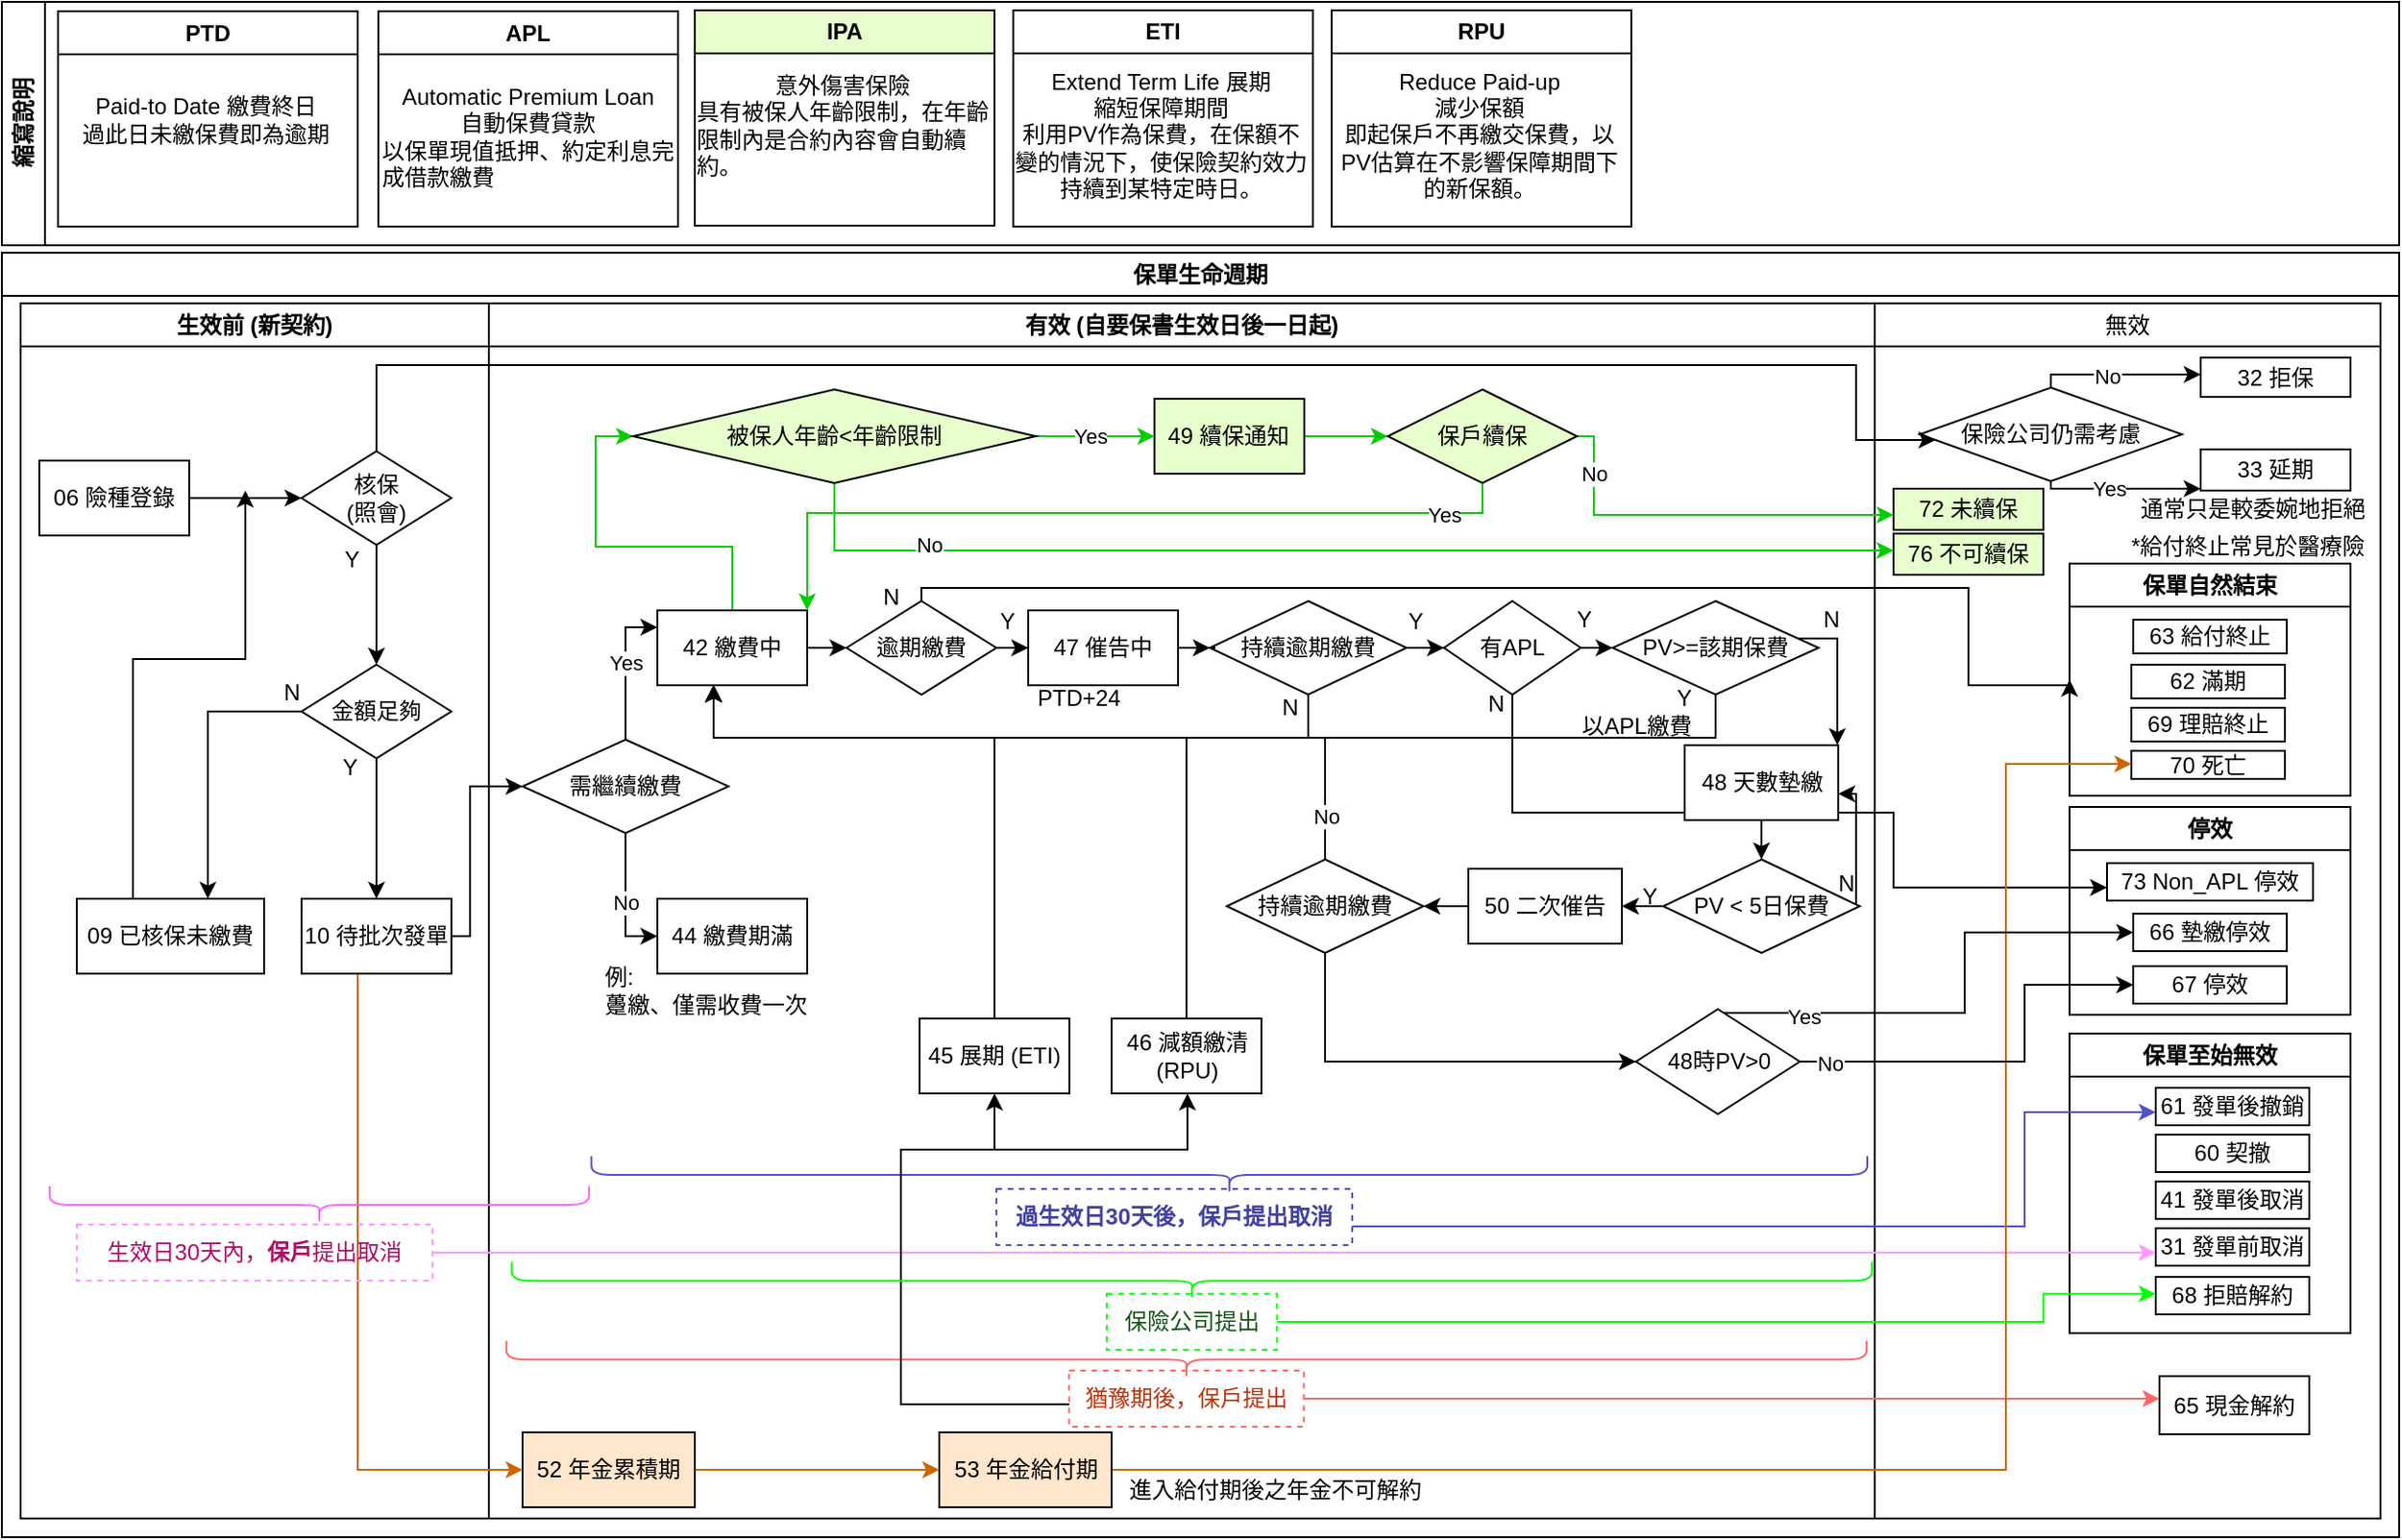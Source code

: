 <mxfile version="20.8.5" type="github">
  <diagram name="Page-1" id="74e2e168-ea6b-b213-b513-2b3c1d86103e">
    <mxGraphModel dx="1434" dy="764" grid="1" gridSize="10" guides="1" tooltips="1" connect="1" arrows="1" fold="1" page="1" pageScale="1" pageWidth="1100" pageHeight="850" background="none" math="0" shadow="0">
      <root>
        <mxCell id="0" />
        <mxCell id="1" parent="0" />
        <mxCell id="DVyqi5FKeD5EoQhoKruz-1" value="生效前 (新契約)" style="swimlane;whiteSpace=wrap;html=1;" parent="1" vertex="1">
          <mxGeometry x="40" y="181" width="250" height="649" as="geometry" />
        </mxCell>
        <mxCell id="DVyqi5FKeD5EoQhoKruz-2" value="有效 (自要保書生效日後一日起)" style="swimlane;whiteSpace=wrap;html=1;" parent="1" vertex="1">
          <mxGeometry x="290" y="181" width="740" height="649" as="geometry" />
        </mxCell>
        <mxCell id="DVyqi5FKeD5EoQhoKruz-3" value="保單生命週期" style="swimlane;whiteSpace=wrap;html=1;" parent="1" vertex="1">
          <mxGeometry x="30" y="154" width="1280" height="686" as="geometry">
            <mxRectangle x="30" y="154" width="110" height="30" as="alternateBounds" />
          </mxGeometry>
        </mxCell>
        <mxCell id="DVyqi5FKeD5EoQhoKruz-4" value="無效" style="swimlane;whiteSpace=wrap;html=1;fontStyle=0" parent="DVyqi5FKeD5EoQhoKruz-3" vertex="1">
          <mxGeometry x="1000" y="27" width="270" height="649" as="geometry" />
        </mxCell>
        <mxCell id="YKBG0jgpZs3wiLhJpTWU-11" value="32 拒保" style="rounded=0;whiteSpace=wrap;html=1;" parent="DVyqi5FKeD5EoQhoKruz-4" vertex="1">
          <mxGeometry x="174" y="29" width="80" height="21" as="geometry" />
        </mxCell>
        <mxCell id="YKBG0jgpZs3wiLhJpTWU-12" value="33 延期" style="rounded=0;whiteSpace=wrap;html=1;" parent="DVyqi5FKeD5EoQhoKruz-4" vertex="1">
          <mxGeometry x="174" y="78" width="80" height="22" as="geometry" />
        </mxCell>
        <mxCell id="YKBG0jgpZs3wiLhJpTWU-16" style="edgeStyle=orthogonalEdgeStyle;rounded=0;orthogonalLoop=1;jettySize=auto;html=1;" parent="DVyqi5FKeD5EoQhoKruz-4" source="YKBG0jgpZs3wiLhJpTWU-14" target="YKBG0jgpZs3wiLhJpTWU-11" edge="1">
          <mxGeometry relative="1" as="geometry">
            <Array as="points">
              <mxPoint x="94" y="38" />
            </Array>
          </mxGeometry>
        </mxCell>
        <mxCell id="YKBG0jgpZs3wiLhJpTWU-117" value="No" style="edgeLabel;html=1;align=center;verticalAlign=middle;resizable=0;points=[];" parent="YKBG0jgpZs3wiLhJpTWU-16" vertex="1" connectable="0">
          <mxGeometry x="-0.146" y="-1" relative="1" as="geometry">
            <mxPoint as="offset" />
          </mxGeometry>
        </mxCell>
        <mxCell id="YKBG0jgpZs3wiLhJpTWU-17" style="edgeStyle=orthogonalEdgeStyle;rounded=0;orthogonalLoop=1;jettySize=auto;html=1;" parent="DVyqi5FKeD5EoQhoKruz-4" source="YKBG0jgpZs3wiLhJpTWU-14" target="YKBG0jgpZs3wiLhJpTWU-12" edge="1">
          <mxGeometry relative="1" as="geometry">
            <Array as="points">
              <mxPoint x="94" y="99" />
            </Array>
          </mxGeometry>
        </mxCell>
        <mxCell id="YKBG0jgpZs3wiLhJpTWU-116" value="Yes" style="edgeLabel;html=1;align=center;verticalAlign=middle;resizable=0;points=[];" parent="YKBG0jgpZs3wiLhJpTWU-17" vertex="1" connectable="0">
          <mxGeometry x="-0.167" relative="1" as="geometry">
            <mxPoint as="offset" />
          </mxGeometry>
        </mxCell>
        <mxCell id="YKBG0jgpZs3wiLhJpTWU-14" value="保險公司仍需考慮" style="rhombus;whiteSpace=wrap;html=1;" parent="DVyqi5FKeD5EoQhoKruz-4" vertex="1">
          <mxGeometry x="24" y="45" width="140" height="50" as="geometry" />
        </mxCell>
        <mxCell id="YKBG0jgpZs3wiLhJpTWU-21" value="通常只是較委婉地拒絕" style="text;html=1;strokeColor=none;fillColor=none;align=left;verticalAlign=middle;whiteSpace=wrap;rounded=0;" parent="DVyqi5FKeD5EoQhoKruz-4" vertex="1">
          <mxGeometry x="140" y="95" width="130" height="30" as="geometry" />
        </mxCell>
        <mxCell id="YKBG0jgpZs3wiLhJpTWU-92" value="保單自然結束" style="swimlane;whiteSpace=wrap;html=1;" parent="DVyqi5FKeD5EoQhoKruz-4" vertex="1">
          <mxGeometry x="104" y="139" width="150" height="124" as="geometry">
            <mxRectangle x="104" y="139" width="110" height="30" as="alternateBounds" />
          </mxGeometry>
        </mxCell>
        <mxCell id="YKBG0jgpZs3wiLhJpTWU-93" value="62 滿期" style="rounded=0;whiteSpace=wrap;html=1;" parent="YKBG0jgpZs3wiLhJpTWU-92" vertex="1">
          <mxGeometry x="33" y="54" width="82" height="18" as="geometry" />
        </mxCell>
        <mxCell id="YKBG0jgpZs3wiLhJpTWU-94" value="69 理賠終止" style="rounded=0;whiteSpace=wrap;html=1;" parent="YKBG0jgpZs3wiLhJpTWU-92" vertex="1">
          <mxGeometry x="33" y="77" width="82" height="18" as="geometry" />
        </mxCell>
        <mxCell id="YKBG0jgpZs3wiLhJpTWU-95" value="70 死亡" style="rounded=0;whiteSpace=wrap;html=1;" parent="YKBG0jgpZs3wiLhJpTWU-92" vertex="1">
          <mxGeometry x="33" y="100" width="82" height="15" as="geometry" />
        </mxCell>
        <mxCell id="YKBG0jgpZs3wiLhJpTWU-201" value="63 給付終止" style="rounded=0;whiteSpace=wrap;html=1;" parent="YKBG0jgpZs3wiLhJpTWU-92" vertex="1">
          <mxGeometry x="34" y="30" width="82" height="18" as="geometry" />
        </mxCell>
        <mxCell id="YKBG0jgpZs3wiLhJpTWU-96" value="停效" style="swimlane;whiteSpace=wrap;html=1;" parent="DVyqi5FKeD5EoQhoKruz-4" vertex="1">
          <mxGeometry x="104" y="269" width="150" height="111" as="geometry" />
        </mxCell>
        <mxCell id="YKBG0jgpZs3wiLhJpTWU-34" value="73 Non_APL 停效" style="rounded=0;whiteSpace=wrap;html=1;" parent="YKBG0jgpZs3wiLhJpTWU-96" vertex="1">
          <mxGeometry x="20" y="30" width="110" height="20" as="geometry" />
        </mxCell>
        <mxCell id="YKBG0jgpZs3wiLhJpTWU-78" value="67 停效" style="rounded=0;whiteSpace=wrap;html=1;" parent="YKBG0jgpZs3wiLhJpTWU-96" vertex="1">
          <mxGeometry x="34" y="85" width="82" height="20" as="geometry" />
        </mxCell>
        <mxCell id="YKBG0jgpZs3wiLhJpTWU-77" value="66 墊繳停效" style="rounded=0;whiteSpace=wrap;html=1;" parent="YKBG0jgpZs3wiLhJpTWU-96" vertex="1">
          <mxGeometry x="34" y="57" width="82" height="20" as="geometry" />
        </mxCell>
        <mxCell id="YKBG0jgpZs3wiLhJpTWU-100" value="31 發單前取消" style="rounded=0;whiteSpace=wrap;html=1;" parent="DVyqi5FKeD5EoQhoKruz-4" vertex="1">
          <mxGeometry x="150" y="494" width="82" height="20" as="geometry" />
        </mxCell>
        <mxCell id="YKBG0jgpZs3wiLhJpTWU-103" value="41 發單後取消" style="rounded=0;whiteSpace=wrap;html=1;" parent="DVyqi5FKeD5EoQhoKruz-4" vertex="1">
          <mxGeometry x="150" y="469" width="82" height="20" as="geometry" />
        </mxCell>
        <mxCell id="YKBG0jgpZs3wiLhJpTWU-104" value="60 契撤" style="rounded=0;whiteSpace=wrap;html=1;" parent="DVyqi5FKeD5EoQhoKruz-4" vertex="1">
          <mxGeometry x="150" y="444" width="82" height="20" as="geometry" />
        </mxCell>
        <mxCell id="YKBG0jgpZs3wiLhJpTWU-106" value="61 發單後撤銷" style="rounded=0;whiteSpace=wrap;html=1;" parent="DVyqi5FKeD5EoQhoKruz-4" vertex="1">
          <mxGeometry x="150" y="419" width="82" height="20" as="geometry" />
        </mxCell>
        <mxCell id="YKBG0jgpZs3wiLhJpTWU-111" value="保單至始無效" style="swimlane;whiteSpace=wrap;html=1;" parent="DVyqi5FKeD5EoQhoKruz-4" vertex="1">
          <mxGeometry x="104" y="390" width="150" height="160" as="geometry">
            <mxRectangle x="110" y="156" width="110" height="30" as="alternateBounds" />
          </mxGeometry>
        </mxCell>
        <mxCell id="YKBG0jgpZs3wiLhJpTWU-190" value="68 拒賠解約" style="rounded=0;whiteSpace=wrap;html=1;" parent="YKBG0jgpZs3wiLhJpTWU-111" vertex="1">
          <mxGeometry x="46" y="130" width="82" height="20" as="geometry" />
        </mxCell>
        <mxCell id="YKBG0jgpZs3wiLhJpTWU-126" value="65 現金解約" style="rounded=0;whiteSpace=wrap;html=1;" parent="DVyqi5FKeD5EoQhoKruz-4" vertex="1">
          <mxGeometry x="152" y="573" width="80" height="31" as="geometry" />
        </mxCell>
        <mxCell id="YKBG0jgpZs3wiLhJpTWU-141" value="76 不可續保" style="rounded=0;whiteSpace=wrap;html=1;fillColor=#E6FFCC;" parent="DVyqi5FKeD5EoQhoKruz-4" vertex="1">
          <mxGeometry x="10" y="123" width="80" height="22" as="geometry" />
        </mxCell>
        <mxCell id="YKBG0jgpZs3wiLhJpTWU-174" value="72 未續保" style="rounded=0;whiteSpace=wrap;html=1;fillColor=#E6FFCC;" parent="DVyqi5FKeD5EoQhoKruz-4" vertex="1">
          <mxGeometry x="10" y="99" width="80" height="22" as="geometry" />
        </mxCell>
        <mxCell id="YKBG0jgpZs3wiLhJpTWU-202" value="*給付終止常見於醫療險" style="text;html=1;strokeColor=none;fillColor=none;align=left;verticalAlign=middle;whiteSpace=wrap;rounded=0;" parent="DVyqi5FKeD5EoQhoKruz-4" vertex="1">
          <mxGeometry x="135" y="115" width="130" height="30" as="geometry" />
        </mxCell>
        <mxCell id="DVyqi5FKeD5EoQhoKruz-7" value="" style="edgeStyle=orthogonalEdgeStyle;rounded=0;orthogonalLoop=1;jettySize=auto;html=1;" parent="DVyqi5FKeD5EoQhoKruz-3" source="DVyqi5FKeD5EoQhoKruz-5" target="DVyqi5FKeD5EoQhoKruz-6" edge="1">
          <mxGeometry relative="1" as="geometry" />
        </mxCell>
        <mxCell id="DVyqi5FKeD5EoQhoKruz-5" value="06 險種登錄" style="rounded=0;whiteSpace=wrap;html=1;" parent="DVyqi5FKeD5EoQhoKruz-3" vertex="1">
          <mxGeometry x="20" y="111" width="80" height="40" as="geometry" />
        </mxCell>
        <mxCell id="DVyqi5FKeD5EoQhoKruz-12" value="" style="edgeStyle=orthogonalEdgeStyle;rounded=0;orthogonalLoop=1;jettySize=auto;html=1;" parent="DVyqi5FKeD5EoQhoKruz-3" source="DVyqi5FKeD5EoQhoKruz-6" target="DVyqi5FKeD5EoQhoKruz-11" edge="1">
          <mxGeometry relative="1" as="geometry" />
        </mxCell>
        <mxCell id="YKBG0jgpZs3wiLhJpTWU-36" style="edgeStyle=orthogonalEdgeStyle;rounded=0;orthogonalLoop=1;jettySize=auto;html=1;" parent="DVyqi5FKeD5EoQhoKruz-3" source="DVyqi5FKeD5EoQhoKruz-6" target="YKBG0jgpZs3wiLhJpTWU-14" edge="1">
          <mxGeometry relative="1" as="geometry">
            <Array as="points">
              <mxPoint x="200" y="60" />
              <mxPoint x="990" y="60" />
              <mxPoint x="990" y="100" />
            </Array>
          </mxGeometry>
        </mxCell>
        <mxCell id="DVyqi5FKeD5EoQhoKruz-6" value="核保&lt;br&gt;(照會)" style="rhombus;whiteSpace=wrap;html=1;" parent="DVyqi5FKeD5EoQhoKruz-3" vertex="1">
          <mxGeometry x="160" y="106" width="80" height="50" as="geometry" />
        </mxCell>
        <mxCell id="YKBG0jgpZs3wiLhJpTWU-3" style="edgeStyle=orthogonalEdgeStyle;rounded=0;orthogonalLoop=1;jettySize=auto;html=1;entryX=0;entryY=0.5;entryDx=0;entryDy=0;" parent="DVyqi5FKeD5EoQhoKruz-3" source="DVyqi5FKeD5EoQhoKruz-9" target="DVyqi5FKeD5EoQhoKruz-30" edge="1">
          <mxGeometry relative="1" as="geometry">
            <Array as="points">
              <mxPoint x="250" y="365" />
              <mxPoint x="250" y="285" />
            </Array>
          </mxGeometry>
        </mxCell>
        <mxCell id="YKBG0jgpZs3wiLhJpTWU-180" style="edgeStyle=orthogonalEdgeStyle;rounded=0;orthogonalLoop=1;jettySize=auto;html=1;strokeColor=#CC6600;" parent="DVyqi5FKeD5EoQhoKruz-3" source="DVyqi5FKeD5EoQhoKruz-9" target="YKBG0jgpZs3wiLhJpTWU-178" edge="1">
          <mxGeometry relative="1" as="geometry">
            <Array as="points">
              <mxPoint x="190" y="650" />
            </Array>
          </mxGeometry>
        </mxCell>
        <mxCell id="DVyqi5FKeD5EoQhoKruz-9" value="10 待批次發單" style="rounded=0;whiteSpace=wrap;html=1;" parent="DVyqi5FKeD5EoQhoKruz-3" vertex="1">
          <mxGeometry x="160" y="345" width="80" height="40" as="geometry" />
        </mxCell>
        <mxCell id="DVyqi5FKeD5EoQhoKruz-22" style="edgeStyle=orthogonalEdgeStyle;rounded=0;orthogonalLoop=1;jettySize=auto;html=1;startArrow=none;" parent="DVyqi5FKeD5EoQhoKruz-3" target="DVyqi5FKeD5EoQhoKruz-14" edge="1">
          <mxGeometry relative="1" as="geometry">
            <mxPoint x="110" y="260" as="sourcePoint" />
            <Array as="points">
              <mxPoint x="110" y="260" />
            </Array>
          </mxGeometry>
        </mxCell>
        <mxCell id="DVyqi5FKeD5EoQhoKruz-23" style="edgeStyle=orthogonalEdgeStyle;rounded=0;orthogonalLoop=1;jettySize=auto;html=1;" parent="DVyqi5FKeD5EoQhoKruz-3" source="DVyqi5FKeD5EoQhoKruz-11" target="DVyqi5FKeD5EoQhoKruz-9" edge="1">
          <mxGeometry relative="1" as="geometry">
            <Array as="points">
              <mxPoint x="200" y="340" />
              <mxPoint x="200" y="340" />
            </Array>
          </mxGeometry>
        </mxCell>
        <mxCell id="DVyqi5FKeD5EoQhoKruz-11" value="金額足夠" style="rhombus;whiteSpace=wrap;html=1;" parent="DVyqi5FKeD5EoQhoKruz-3" vertex="1">
          <mxGeometry x="160" y="220" width="80" height="50" as="geometry" />
        </mxCell>
        <mxCell id="DVyqi5FKeD5EoQhoKruz-13" value="Y" style="text;html=1;strokeColor=none;fillColor=none;align=center;verticalAlign=middle;whiteSpace=wrap;rounded=0;" parent="DVyqi5FKeD5EoQhoKruz-3" vertex="1">
          <mxGeometry x="172" y="149" width="30" height="30" as="geometry" />
        </mxCell>
        <mxCell id="DVyqi5FKeD5EoQhoKruz-14" value="09 已核保未繳費" style="rounded=0;whiteSpace=wrap;html=1;" parent="DVyqi5FKeD5EoQhoKruz-3" vertex="1">
          <mxGeometry x="40" y="345" width="100" height="40" as="geometry" />
        </mxCell>
        <mxCell id="DVyqi5FKeD5EoQhoKruz-24" value="Y" style="text;html=1;strokeColor=none;fillColor=none;align=center;verticalAlign=middle;whiteSpace=wrap;rounded=0;" parent="DVyqi5FKeD5EoQhoKruz-3" vertex="1">
          <mxGeometry x="171" y="260" width="30" height="30" as="geometry" />
        </mxCell>
        <mxCell id="DVyqi5FKeD5EoQhoKruz-26" value="" style="edgeStyle=orthogonalEdgeStyle;rounded=0;orthogonalLoop=1;jettySize=auto;html=1;endArrow=none;" parent="DVyqi5FKeD5EoQhoKruz-3" source="DVyqi5FKeD5EoQhoKruz-11" edge="1">
          <mxGeometry relative="1" as="geometry">
            <mxPoint x="150" y="335" as="sourcePoint" />
            <mxPoint x="110" y="260" as="targetPoint" />
            <Array as="points">
              <mxPoint x="110" y="245" />
            </Array>
          </mxGeometry>
        </mxCell>
        <mxCell id="DVyqi5FKeD5EoQhoKruz-27" value="N" style="text;html=1;strokeColor=none;fillColor=none;align=center;verticalAlign=middle;whiteSpace=wrap;rounded=0;" parent="DVyqi5FKeD5EoQhoKruz-3" vertex="1">
          <mxGeometry x="140" y="220" width="30" height="30" as="geometry" />
        </mxCell>
        <mxCell id="YKBG0jgpZs3wiLhJpTWU-4" style="edgeStyle=orthogonalEdgeStyle;rounded=0;orthogonalLoop=1;jettySize=auto;html=1;" parent="DVyqi5FKeD5EoQhoKruz-3" source="DVyqi5FKeD5EoQhoKruz-30" target="YKBG0jgpZs3wiLhJpTWU-2" edge="1">
          <mxGeometry relative="1" as="geometry">
            <Array as="points">
              <mxPoint x="333" y="200" />
            </Array>
          </mxGeometry>
        </mxCell>
        <mxCell id="YKBG0jgpZs3wiLhJpTWU-119" value="Yes" style="edgeLabel;html=1;align=center;verticalAlign=middle;resizable=0;points=[];" parent="YKBG0jgpZs3wiLhJpTWU-4" vertex="1" connectable="0">
          <mxGeometry x="0.074" relative="1" as="geometry">
            <mxPoint as="offset" />
          </mxGeometry>
        </mxCell>
        <mxCell id="YKBG0jgpZs3wiLhJpTWU-5" style="edgeStyle=orthogonalEdgeStyle;rounded=0;orthogonalLoop=1;jettySize=auto;html=1;" parent="DVyqi5FKeD5EoQhoKruz-3" source="DVyqi5FKeD5EoQhoKruz-30" target="YKBG0jgpZs3wiLhJpTWU-1" edge="1">
          <mxGeometry relative="1" as="geometry">
            <Array as="points">
              <mxPoint x="333" y="365" />
            </Array>
          </mxGeometry>
        </mxCell>
        <mxCell id="YKBG0jgpZs3wiLhJpTWU-118" value="No" style="edgeLabel;html=1;align=center;verticalAlign=middle;resizable=0;points=[];" parent="YKBG0jgpZs3wiLhJpTWU-5" vertex="1" connectable="0">
          <mxGeometry x="0.028" relative="1" as="geometry">
            <mxPoint as="offset" />
          </mxGeometry>
        </mxCell>
        <mxCell id="DVyqi5FKeD5EoQhoKruz-30" value="需繼續繳費" style="rhombus;whiteSpace=wrap;html=1;" parent="DVyqi5FKeD5EoQhoKruz-3" vertex="1">
          <mxGeometry x="278" y="260" width="110" height="50" as="geometry" />
        </mxCell>
        <mxCell id="YKBG0jgpZs3wiLhJpTWU-1" value="44 繳費期滿" style="rounded=0;whiteSpace=wrap;html=1;" parent="DVyqi5FKeD5EoQhoKruz-3" vertex="1">
          <mxGeometry x="350" y="345" width="80" height="40" as="geometry" />
        </mxCell>
        <mxCell id="YKBG0jgpZs3wiLhJpTWU-26" value="" style="edgeStyle=orthogonalEdgeStyle;rounded=0;orthogonalLoop=1;jettySize=auto;html=1;" parent="DVyqi5FKeD5EoQhoKruz-3" source="YKBG0jgpZs3wiLhJpTWU-2" target="YKBG0jgpZs3wiLhJpTWU-23" edge="1">
          <mxGeometry relative="1" as="geometry" />
        </mxCell>
        <mxCell id="YKBG0jgpZs3wiLhJpTWU-138" style="edgeStyle=orthogonalEdgeStyle;rounded=0;orthogonalLoop=1;jettySize=auto;html=1;exitX=0.5;exitY=0;exitDx=0;exitDy=0;entryX=0;entryY=0.5;entryDx=0;entryDy=0;strokeColor=#00CC00;" parent="DVyqi5FKeD5EoQhoKruz-3" source="YKBG0jgpZs3wiLhJpTWU-2" target="YKBG0jgpZs3wiLhJpTWU-137" edge="1">
          <mxGeometry relative="1" as="geometry" />
        </mxCell>
        <mxCell id="YKBG0jgpZs3wiLhJpTWU-2" value="42 繳費中" style="rounded=0;whiteSpace=wrap;html=1;" parent="DVyqi5FKeD5EoQhoKruz-3" vertex="1">
          <mxGeometry x="350" y="191" width="80" height="40" as="geometry" />
        </mxCell>
        <mxCell id="YKBG0jgpZs3wiLhJpTWU-8" value="例:&lt;br&gt;躉繳、僅需收費一次" style="text;html=1;strokeColor=none;fillColor=none;align=left;verticalAlign=middle;whiteSpace=wrap;rounded=0;" parent="DVyqi5FKeD5EoQhoKruz-3" vertex="1">
          <mxGeometry x="320" y="379" width="110" height="30" as="geometry" />
        </mxCell>
        <mxCell id="YKBG0jgpZs3wiLhJpTWU-30" value="" style="edgeStyle=orthogonalEdgeStyle;rounded=0;orthogonalLoop=1;jettySize=auto;html=1;" parent="DVyqi5FKeD5EoQhoKruz-3" source="YKBG0jgpZs3wiLhJpTWU-23" target="YKBG0jgpZs3wiLhJpTWU-27" edge="1">
          <mxGeometry relative="1" as="geometry" />
        </mxCell>
        <mxCell id="YKBG0jgpZs3wiLhJpTWU-23" value="逾期繳費" style="rhombus;whiteSpace=wrap;html=1;" parent="DVyqi5FKeD5EoQhoKruz-3" vertex="1">
          <mxGeometry x="451" y="186" width="80" height="50" as="geometry" />
        </mxCell>
        <mxCell id="YKBG0jgpZs3wiLhJpTWU-52" value="" style="edgeStyle=orthogonalEdgeStyle;rounded=0;orthogonalLoop=1;jettySize=auto;html=1;" parent="DVyqi5FKeD5EoQhoKruz-3" source="YKBG0jgpZs3wiLhJpTWU-25" target="YKBG0jgpZs3wiLhJpTWU-50" edge="1">
          <mxGeometry relative="1" as="geometry">
            <mxPoint x="756" y="205" as="sourcePoint" />
            <mxPoint x="819" y="210" as="targetPoint" />
          </mxGeometry>
        </mxCell>
        <mxCell id="YKBG0jgpZs3wiLhJpTWU-25" value="持續逾期繳費" style="rhombus;whiteSpace=wrap;html=1;" parent="DVyqi5FKeD5EoQhoKruz-3" vertex="1">
          <mxGeometry x="645" y="186" width="105" height="50" as="geometry" />
        </mxCell>
        <mxCell id="YKBG0jgpZs3wiLhJpTWU-32" value="" style="edgeStyle=orthogonalEdgeStyle;rounded=0;orthogonalLoop=1;jettySize=auto;html=1;" parent="DVyqi5FKeD5EoQhoKruz-3" source="YKBG0jgpZs3wiLhJpTWU-27" target="YKBG0jgpZs3wiLhJpTWU-25" edge="1">
          <mxGeometry relative="1" as="geometry" />
        </mxCell>
        <mxCell id="YKBG0jgpZs3wiLhJpTWU-27" value="47 催告中" style="rounded=0;whiteSpace=wrap;html=1;" parent="DVyqi5FKeD5EoQhoKruz-3" vertex="1">
          <mxGeometry x="548" y="191" width="80" height="40" as="geometry" />
        </mxCell>
        <mxCell id="YKBG0jgpZs3wiLhJpTWU-31" value="PTD+24&amp;nbsp; &amp;nbsp;" style="text;html=1;strokeColor=none;fillColor=none;align=left;verticalAlign=middle;whiteSpace=wrap;rounded=0;" parent="DVyqi5FKeD5EoQhoKruz-3" vertex="1">
          <mxGeometry x="551" y="234" width="55" height="21" as="geometry" />
        </mxCell>
        <mxCell id="YKBG0jgpZs3wiLhJpTWU-33" value="Y" style="text;html=1;strokeColor=none;fillColor=none;align=center;verticalAlign=middle;whiteSpace=wrap;rounded=0;" parent="DVyqi5FKeD5EoQhoKruz-3" vertex="1">
          <mxGeometry x="522" y="182" width="30" height="30" as="geometry" />
        </mxCell>
        <mxCell id="YKBG0jgpZs3wiLhJpTWU-38" style="edgeStyle=orthogonalEdgeStyle;rounded=0;orthogonalLoop=1;jettySize=auto;html=1;" parent="DVyqi5FKeD5EoQhoKruz-3" source="YKBG0jgpZs3wiLhJpTWU-25" target="YKBG0jgpZs3wiLhJpTWU-2" edge="1">
          <mxGeometry relative="1" as="geometry">
            <mxPoint x="380" y="231" as="targetPoint" />
            <Array as="points">
              <mxPoint x="698" y="259" />
              <mxPoint x="380" y="259" />
            </Array>
          </mxGeometry>
        </mxCell>
        <mxCell id="YKBG0jgpZs3wiLhJpTWU-39" value="N" style="text;html=1;strokeColor=none;fillColor=none;align=center;verticalAlign=middle;whiteSpace=wrap;rounded=0;" parent="DVyqi5FKeD5EoQhoKruz-3" vertex="1">
          <mxGeometry x="460" y="169" width="30" height="30" as="geometry" />
        </mxCell>
        <mxCell id="YKBG0jgpZs3wiLhJpTWU-41" value="N" style="text;html=1;strokeColor=none;fillColor=none;align=center;verticalAlign=middle;whiteSpace=wrap;rounded=0;" parent="DVyqi5FKeD5EoQhoKruz-3" vertex="1">
          <mxGeometry x="673" y="228" width="30" height="30" as="geometry" />
        </mxCell>
        <mxCell id="YKBG0jgpZs3wiLhJpTWU-56" value="" style="edgeStyle=orthogonalEdgeStyle;rounded=0;orthogonalLoop=1;jettySize=auto;html=1;" parent="DVyqi5FKeD5EoQhoKruz-3" source="YKBG0jgpZs3wiLhJpTWU-50" target="YKBG0jgpZs3wiLhJpTWU-55" edge="1">
          <mxGeometry relative="1" as="geometry" />
        </mxCell>
        <mxCell id="YKBG0jgpZs3wiLhJpTWU-80" style="edgeStyle=orthogonalEdgeStyle;rounded=0;orthogonalLoop=1;jettySize=auto;html=1;" parent="DVyqi5FKeD5EoQhoKruz-3" source="YKBG0jgpZs3wiLhJpTWU-50" target="YKBG0jgpZs3wiLhJpTWU-34" edge="1">
          <mxGeometry relative="1" as="geometry">
            <Array as="points">
              <mxPoint x="806" y="299" />
              <mxPoint x="1010" y="299" />
              <mxPoint x="1010" y="339" />
            </Array>
          </mxGeometry>
        </mxCell>
        <mxCell id="YKBG0jgpZs3wiLhJpTWU-50" value="有APL" style="rhombus;whiteSpace=wrap;html=1;" parent="DVyqi5FKeD5EoQhoKruz-3" vertex="1">
          <mxGeometry x="770" y="186" width="73" height="50" as="geometry" />
        </mxCell>
        <mxCell id="YKBG0jgpZs3wiLhJpTWU-53" value="Y" style="text;html=1;strokeColor=none;fillColor=none;align=center;verticalAlign=middle;whiteSpace=wrap;rounded=0;" parent="DVyqi5FKeD5EoQhoKruz-3" vertex="1">
          <mxGeometry x="740" y="182" width="30" height="30" as="geometry" />
        </mxCell>
        <mxCell id="YKBG0jgpZs3wiLhJpTWU-58" style="edgeStyle=orthogonalEdgeStyle;rounded=0;orthogonalLoop=1;jettySize=auto;html=1;" parent="DVyqi5FKeD5EoQhoKruz-3" target="YKBG0jgpZs3wiLhJpTWU-2" edge="1">
          <mxGeometry relative="1" as="geometry">
            <mxPoint x="915" y="226.0" as="sourcePoint" />
            <mxPoint x="390" y="221.0" as="targetPoint" />
            <Array as="points">
              <mxPoint x="915" y="259" />
              <mxPoint x="380" y="259" />
            </Array>
          </mxGeometry>
        </mxCell>
        <mxCell id="YKBG0jgpZs3wiLhJpTWU-64" style="edgeStyle=orthogonalEdgeStyle;rounded=0;orthogonalLoop=1;jettySize=auto;html=1;" parent="DVyqi5FKeD5EoQhoKruz-3" source="YKBG0jgpZs3wiLhJpTWU-55" target="YKBG0jgpZs3wiLhJpTWU-62" edge="1">
          <mxGeometry relative="1" as="geometry">
            <Array as="points">
              <mxPoint x="980" y="206" />
            </Array>
          </mxGeometry>
        </mxCell>
        <mxCell id="YKBG0jgpZs3wiLhJpTWU-55" value="PV&amp;gt;=該期保費" style="rhombus;whiteSpace=wrap;html=1;" parent="DVyqi5FKeD5EoQhoKruz-3" vertex="1">
          <mxGeometry x="860" y="186" width="110" height="50" as="geometry" />
        </mxCell>
        <mxCell id="YKBG0jgpZs3wiLhJpTWU-57" value="Y" style="text;html=1;strokeColor=none;fillColor=none;align=center;verticalAlign=middle;whiteSpace=wrap;rounded=0;" parent="DVyqi5FKeD5EoQhoKruz-3" vertex="1">
          <mxGeometry x="830" y="181" width="30" height="30" as="geometry" />
        </mxCell>
        <mxCell id="YKBG0jgpZs3wiLhJpTWU-60" value="&lt;div style=&quot;text-align: right;&quot;&gt;&lt;span style=&quot;background-color: initial;&quot;&gt;Y&lt;/span&gt;&lt;/div&gt;&lt;div style=&quot;text-align: right;&quot;&gt;&lt;span style=&quot;background-color: initial;&quot;&gt;以APL繳費&lt;/span&gt;&lt;/div&gt;" style="text;html=1;strokeColor=none;fillColor=none;align=center;verticalAlign=middle;whiteSpace=wrap;rounded=0;" parent="DVyqi5FKeD5EoQhoKruz-3" vertex="1">
          <mxGeometry x="823" y="230" width="100" height="30" as="geometry" />
        </mxCell>
        <mxCell id="YKBG0jgpZs3wiLhJpTWU-67" style="edgeStyle=orthogonalEdgeStyle;rounded=0;orthogonalLoop=1;jettySize=auto;html=1;" parent="DVyqi5FKeD5EoQhoKruz-3" source="YKBG0jgpZs3wiLhJpTWU-62" target="YKBG0jgpZs3wiLhJpTWU-66" edge="1">
          <mxGeometry relative="1" as="geometry" />
        </mxCell>
        <mxCell id="YKBG0jgpZs3wiLhJpTWU-62" value="48 天數墊繳" style="rounded=0;whiteSpace=wrap;html=1;" parent="DVyqi5FKeD5EoQhoKruz-3" vertex="1">
          <mxGeometry x="898.5" y="263" width="82" height="40" as="geometry" />
        </mxCell>
        <mxCell id="YKBG0jgpZs3wiLhJpTWU-65" value="N" style="text;html=1;strokeColor=none;fillColor=none;align=center;verticalAlign=middle;whiteSpace=wrap;rounded=0;" parent="DVyqi5FKeD5EoQhoKruz-3" vertex="1">
          <mxGeometry x="962" y="181" width="30" height="30" as="geometry" />
        </mxCell>
        <mxCell id="YKBG0jgpZs3wiLhJpTWU-69" style="edgeStyle=orthogonalEdgeStyle;rounded=0;orthogonalLoop=1;jettySize=auto;html=1;" parent="DVyqi5FKeD5EoQhoKruz-3" source="YKBG0jgpZs3wiLhJpTWU-66" target="YKBG0jgpZs3wiLhJpTWU-68" edge="1">
          <mxGeometry relative="1" as="geometry" />
        </mxCell>
        <mxCell id="YKBG0jgpZs3wiLhJpTWU-72" style="edgeStyle=orthogonalEdgeStyle;rounded=0;orthogonalLoop=1;jettySize=auto;html=1;" parent="DVyqi5FKeD5EoQhoKruz-3" source="YKBG0jgpZs3wiLhJpTWU-66" target="YKBG0jgpZs3wiLhJpTWU-62" edge="1">
          <mxGeometry relative="1" as="geometry">
            <Array as="points">
              <mxPoint x="990" y="289" />
            </Array>
          </mxGeometry>
        </mxCell>
        <mxCell id="YKBG0jgpZs3wiLhJpTWU-66" value="PV &amp;lt; 5日保費" style="rhombus;whiteSpace=wrap;html=1;" parent="DVyqi5FKeD5EoQhoKruz-3" vertex="1">
          <mxGeometry x="887" y="324" width="105" height="50" as="geometry" />
        </mxCell>
        <mxCell id="YKBG0jgpZs3wiLhJpTWU-74" style="edgeStyle=orthogonalEdgeStyle;rounded=0;orthogonalLoop=1;jettySize=auto;html=1;" parent="DVyqi5FKeD5EoQhoKruz-3" source="YKBG0jgpZs3wiLhJpTWU-68" target="YKBG0jgpZs3wiLhJpTWU-73" edge="1">
          <mxGeometry relative="1" as="geometry" />
        </mxCell>
        <mxCell id="YKBG0jgpZs3wiLhJpTWU-68" value="50 二次催告" style="rounded=0;whiteSpace=wrap;html=1;" parent="DVyqi5FKeD5EoQhoKruz-3" vertex="1">
          <mxGeometry x="783" y="329" width="82" height="40" as="geometry" />
        </mxCell>
        <mxCell id="YKBG0jgpZs3wiLhJpTWU-70" value="N" style="text;html=1;strokeColor=none;fillColor=none;align=center;verticalAlign=middle;whiteSpace=wrap;rounded=0;" parent="DVyqi5FKeD5EoQhoKruz-3" vertex="1">
          <mxGeometry x="970" y="322" width="30" height="30" as="geometry" />
        </mxCell>
        <mxCell id="YKBG0jgpZs3wiLhJpTWU-71" value="Y" style="text;html=1;strokeColor=none;fillColor=none;align=center;verticalAlign=middle;whiteSpace=wrap;rounded=0;" parent="DVyqi5FKeD5EoQhoKruz-3" vertex="1">
          <mxGeometry x="865" y="329" width="30" height="30" as="geometry" />
        </mxCell>
        <mxCell id="YKBG0jgpZs3wiLhJpTWU-75" style="edgeStyle=orthogonalEdgeStyle;rounded=0;orthogonalLoop=1;jettySize=auto;html=1;entryX=0.375;entryY=0.992;entryDx=0;entryDy=0;entryPerimeter=0;" parent="DVyqi5FKeD5EoQhoKruz-3" source="YKBG0jgpZs3wiLhJpTWU-73" target="YKBG0jgpZs3wiLhJpTWU-2" edge="1">
          <mxGeometry relative="1" as="geometry">
            <Array as="points">
              <mxPoint x="707" y="259" />
              <mxPoint x="380" y="259" />
            </Array>
          </mxGeometry>
        </mxCell>
        <mxCell id="YKBG0jgpZs3wiLhJpTWU-121" value="No" style="edgeLabel;html=1;align=center;verticalAlign=middle;resizable=0;points=[];" parent="YKBG0jgpZs3wiLhJpTWU-75" vertex="1" connectable="0">
          <mxGeometry x="-0.824" y="-3" relative="1" as="geometry">
            <mxPoint x="-3" y="14" as="offset" />
          </mxGeometry>
        </mxCell>
        <mxCell id="YKBG0jgpZs3wiLhJpTWU-79" style="edgeStyle=orthogonalEdgeStyle;rounded=0;orthogonalLoop=1;jettySize=auto;html=1;" parent="DVyqi5FKeD5EoQhoKruz-3" source="YKBG0jgpZs3wiLhJpTWU-73" target="YKBG0jgpZs3wiLhJpTWU-195" edge="1">
          <mxGeometry relative="1" as="geometry">
            <mxPoint x="700" y="379" as="sourcePoint" />
            <mxPoint x="920" y="396" as="targetPoint" />
            <Array as="points">
              <mxPoint x="707" y="432" />
            </Array>
          </mxGeometry>
        </mxCell>
        <mxCell id="YKBG0jgpZs3wiLhJpTWU-122" value="Yes" style="edgeLabel;html=1;align=center;verticalAlign=middle;resizable=0;points=[];" parent="YKBG0jgpZs3wiLhJpTWU-79" vertex="1" connectable="0">
          <mxGeometry x="-0.571" y="2" relative="1" as="geometry">
            <mxPoint x="-58" as="offset" />
          </mxGeometry>
        </mxCell>
        <mxCell id="YKBG0jgpZs3wiLhJpTWU-73" value="持續逾期繳費" style="rhombus;whiteSpace=wrap;html=1;" parent="DVyqi5FKeD5EoQhoKruz-3" vertex="1">
          <mxGeometry x="654" y="324" width="105" height="50" as="geometry" />
        </mxCell>
        <mxCell id="YKBG0jgpZs3wiLhJpTWU-81" value="N" style="text;html=1;strokeColor=none;fillColor=none;align=center;verticalAlign=middle;whiteSpace=wrap;rounded=0;" parent="DVyqi5FKeD5EoQhoKruz-3" vertex="1">
          <mxGeometry x="783" y="226" width="30" height="30" as="geometry" />
        </mxCell>
        <mxCell id="YKBG0jgpZs3wiLhJpTWU-35" style="edgeStyle=orthogonalEdgeStyle;rounded=0;orthogonalLoop=1;jettySize=auto;html=1;entryX=0;entryY=0.5;entryDx=0;entryDy=0;" parent="DVyqi5FKeD5EoQhoKruz-3" source="YKBG0jgpZs3wiLhJpTWU-23" target="YKBG0jgpZs3wiLhJpTWU-92" edge="1">
          <mxGeometry relative="1" as="geometry">
            <mxPoint x="1050" y="180" as="targetPoint" />
            <Array as="points">
              <mxPoint x="491" y="179" />
              <mxPoint x="1050" y="179" />
              <mxPoint x="1050" y="231" />
            </Array>
          </mxGeometry>
        </mxCell>
        <mxCell id="YKBG0jgpZs3wiLhJpTWU-97" value="" style="shape=curlyBracket;whiteSpace=wrap;html=1;rounded=1;flipH=1;labelPosition=right;verticalLabelPosition=middle;align=left;verticalAlign=middle;rotation=90;fillColor=#FF66FF;strokeColor=#FF66FF;" parent="DVyqi5FKeD5EoQhoKruz-3" vertex="1">
          <mxGeometry x="159.5" y="364.5" width="20" height="288" as="geometry" />
        </mxCell>
        <mxCell id="YKBG0jgpZs3wiLhJpTWU-98" value="生效日30天內，&lt;b&gt;保戶&lt;/b&gt;提出取消" style="text;html=1;strokeColor=#FF99FF;fillColor=none;align=center;verticalAlign=middle;whiteSpace=wrap;rounded=0;dashed=1;fontColor=#b50864;" parent="DVyqi5FKeD5EoQhoKruz-3" vertex="1">
          <mxGeometry x="40" y="519" width="190" height="30" as="geometry" />
        </mxCell>
        <mxCell id="YKBG0jgpZs3wiLhJpTWU-99" style="edgeStyle=orthogonalEdgeStyle;rounded=0;orthogonalLoop=1;jettySize=auto;html=1;strokeColor=#FF99FF;" parent="DVyqi5FKeD5EoQhoKruz-3" source="YKBG0jgpZs3wiLhJpTWU-98" target="YKBG0jgpZs3wiLhJpTWU-100" edge="1">
          <mxGeometry relative="1" as="geometry">
            <mxPoint x="1140" y="529" as="targetPoint" />
            <Array as="points">
              <mxPoint x="920" y="534" />
              <mxPoint x="920" y="534" />
            </Array>
          </mxGeometry>
        </mxCell>
        <mxCell id="YKBG0jgpZs3wiLhJpTWU-101" value="" style="shape=curlyBracket;whiteSpace=wrap;html=1;rounded=1;flipH=1;labelPosition=right;verticalLabelPosition=middle;align=left;verticalAlign=middle;rotation=90;strokeColor=#5252CC;" parent="DVyqi5FKeD5EoQhoKruz-3" vertex="1">
          <mxGeometry x="645.38" y="151.88" width="20" height="681.25" as="geometry" />
        </mxCell>
        <mxCell id="YKBG0jgpZs3wiLhJpTWU-123" style="edgeStyle=orthogonalEdgeStyle;rounded=0;orthogonalLoop=1;jettySize=auto;html=1;strokeColor=#5252CC;" parent="DVyqi5FKeD5EoQhoKruz-3" source="YKBG0jgpZs3wiLhJpTWU-102" target="YKBG0jgpZs3wiLhJpTWU-106" edge="1">
          <mxGeometry relative="1" as="geometry">
            <Array as="points">
              <mxPoint x="1080" y="520" />
              <mxPoint x="1080" y="459" />
            </Array>
          </mxGeometry>
        </mxCell>
        <mxCell id="YKBG0jgpZs3wiLhJpTWU-102" value="過生效日30天後，&lt;span&gt;保戶&lt;/span&gt;提出取消" style="text;html=1;strokeColor=#5252CC;fillColor=none;align=center;verticalAlign=middle;whiteSpace=wrap;rounded=0;fontColor=#4242A3;fontStyle=1;dashed=1;" parent="DVyqi5FKeD5EoQhoKruz-3" vertex="1">
          <mxGeometry x="531" y="500" width="190" height="30" as="geometry" />
        </mxCell>
        <mxCell id="YKBG0jgpZs3wiLhJpTWU-124" value="" style="shape=curlyBracket;whiteSpace=wrap;html=1;rounded=1;flipH=1;labelPosition=right;verticalLabelPosition=middle;align=left;verticalAlign=middle;rotation=90;strokeColor=#FF6666;" parent="DVyqi5FKeD5EoQhoKruz-3" vertex="1">
          <mxGeometry x="622.5" y="228" width="20" height="726.25" as="geometry" />
        </mxCell>
        <mxCell id="YKBG0jgpZs3wiLhJpTWU-127" style="edgeStyle=orthogonalEdgeStyle;rounded=0;orthogonalLoop=1;jettySize=auto;html=1;strokeColor=#FF6666;" parent="DVyqi5FKeD5EoQhoKruz-3" source="YKBG0jgpZs3wiLhJpTWU-125" target="YKBG0jgpZs3wiLhJpTWU-126" edge="1">
          <mxGeometry relative="1" as="geometry">
            <Array as="points">
              <mxPoint x="1204" y="615" />
            </Array>
          </mxGeometry>
        </mxCell>
        <mxCell id="YKBG0jgpZs3wiLhJpTWU-130" style="edgeStyle=orthogonalEdgeStyle;rounded=0;orthogonalLoop=1;jettySize=auto;html=1;" parent="DVyqi5FKeD5EoQhoKruz-3" source="YKBG0jgpZs3wiLhJpTWU-125" target="YKBG0jgpZs3wiLhJpTWU-129" edge="1">
          <mxGeometry relative="1" as="geometry">
            <Array as="points">
              <mxPoint x="480" y="615" />
              <mxPoint x="480" y="479" />
              <mxPoint x="633" y="479" />
            </Array>
          </mxGeometry>
        </mxCell>
        <mxCell id="YKBG0jgpZs3wiLhJpTWU-131" style="edgeStyle=orthogonalEdgeStyle;rounded=0;orthogonalLoop=1;jettySize=auto;html=1;" parent="DVyqi5FKeD5EoQhoKruz-3" source="YKBG0jgpZs3wiLhJpTWU-125" target="YKBG0jgpZs3wiLhJpTWU-128" edge="1">
          <mxGeometry relative="1" as="geometry">
            <Array as="points">
              <mxPoint x="480" y="615" />
              <mxPoint x="480" y="479" />
              <mxPoint x="530" y="479" />
            </Array>
          </mxGeometry>
        </mxCell>
        <mxCell id="YKBG0jgpZs3wiLhJpTWU-125" value="猶豫期後，保戶提出" style="text;html=1;strokeColor=#FF6666;fillColor=none;align=center;verticalAlign=middle;whiteSpace=wrap;rounded=0;dashed=1;fontColor=#c0300c;" parent="DVyqi5FKeD5EoQhoKruz-3" vertex="1">
          <mxGeometry x="569.81" y="597" width="125.38" height="30" as="geometry" />
        </mxCell>
        <mxCell id="YKBG0jgpZs3wiLhJpTWU-132" style="edgeStyle=orthogonalEdgeStyle;rounded=0;orthogonalLoop=1;jettySize=auto;html=1;" parent="DVyqi5FKeD5EoQhoKruz-3" source="YKBG0jgpZs3wiLhJpTWU-128" target="YKBG0jgpZs3wiLhJpTWU-2" edge="1">
          <mxGeometry relative="1" as="geometry">
            <Array as="points">
              <mxPoint x="530" y="259" />
              <mxPoint x="380" y="259" />
            </Array>
          </mxGeometry>
        </mxCell>
        <mxCell id="YKBG0jgpZs3wiLhJpTWU-128" value="45 展期 (ETI)" style="rounded=0;whiteSpace=wrap;html=1;" parent="DVyqi5FKeD5EoQhoKruz-3" vertex="1">
          <mxGeometry x="490" y="409" width="80" height="40" as="geometry" />
        </mxCell>
        <mxCell id="YKBG0jgpZs3wiLhJpTWU-133" style="edgeStyle=orthogonalEdgeStyle;rounded=0;orthogonalLoop=1;jettySize=auto;html=1;" parent="DVyqi5FKeD5EoQhoKruz-3" source="YKBG0jgpZs3wiLhJpTWU-129" target="YKBG0jgpZs3wiLhJpTWU-2" edge="1">
          <mxGeometry relative="1" as="geometry">
            <Array as="points">
              <mxPoint x="632" y="259" />
              <mxPoint x="380" y="259" />
            </Array>
          </mxGeometry>
        </mxCell>
        <mxCell id="YKBG0jgpZs3wiLhJpTWU-129" value="46 減額繳清 (RPU)" style="rounded=0;whiteSpace=wrap;html=1;" parent="DVyqi5FKeD5EoQhoKruz-3" vertex="1">
          <mxGeometry x="592.5" y="409" width="80" height="40" as="geometry" />
        </mxCell>
        <mxCell id="YKBG0jgpZs3wiLhJpTWU-145" style="edgeStyle=orthogonalEdgeStyle;rounded=0;orthogonalLoop=1;jettySize=auto;html=1;strokeColor=#00CC00;" parent="DVyqi5FKeD5EoQhoKruz-3" source="YKBG0jgpZs3wiLhJpTWU-136" target="YKBG0jgpZs3wiLhJpTWU-144" edge="1">
          <mxGeometry relative="1" as="geometry" />
        </mxCell>
        <mxCell id="YKBG0jgpZs3wiLhJpTWU-136" value="49 續保通知" style="rounded=0;whiteSpace=wrap;html=1;fillColor=#E6FFCC;" parent="DVyqi5FKeD5EoQhoKruz-3" vertex="1">
          <mxGeometry x="615.38" y="78" width="80" height="40" as="geometry" />
        </mxCell>
        <mxCell id="YKBG0jgpZs3wiLhJpTWU-139" style="edgeStyle=orthogonalEdgeStyle;rounded=0;orthogonalLoop=1;jettySize=auto;html=1;strokeColor=#00CC00;" parent="DVyqi5FKeD5EoQhoKruz-3" source="YKBG0jgpZs3wiLhJpTWU-137" target="YKBG0jgpZs3wiLhJpTWU-136" edge="1">
          <mxGeometry relative="1" as="geometry" />
        </mxCell>
        <mxCell id="YKBG0jgpZs3wiLhJpTWU-140" value="Yes" style="edgeLabel;html=1;align=center;verticalAlign=middle;resizable=0;points=[];" parent="YKBG0jgpZs3wiLhJpTWU-139" vertex="1" connectable="0">
          <mxGeometry x="0.094" relative="1" as="geometry">
            <mxPoint x="-6" as="offset" />
          </mxGeometry>
        </mxCell>
        <mxCell id="YKBG0jgpZs3wiLhJpTWU-142" style="edgeStyle=orthogonalEdgeStyle;rounded=0;orthogonalLoop=1;jettySize=auto;html=1;strokeColor=#00CC00;" parent="DVyqi5FKeD5EoQhoKruz-3" source="YKBG0jgpZs3wiLhJpTWU-137" target="YKBG0jgpZs3wiLhJpTWU-141" edge="1">
          <mxGeometry relative="1" as="geometry">
            <mxPoint x="444.529" y="130.993" as="sourcePoint" />
            <mxPoint x="1010" y="149.059" as="targetPoint" />
            <Array as="points">
              <mxPoint x="444" y="159" />
            </Array>
          </mxGeometry>
        </mxCell>
        <mxCell id="YKBG0jgpZs3wiLhJpTWU-143" value="No" style="edgeLabel;html=1;align=center;verticalAlign=middle;resizable=0;points=[];" parent="YKBG0jgpZs3wiLhJpTWU-142" vertex="1" connectable="0">
          <mxGeometry x="-0.712" y="3" relative="1" as="geometry">
            <mxPoint as="offset" />
          </mxGeometry>
        </mxCell>
        <mxCell id="YKBG0jgpZs3wiLhJpTWU-137" value="被保人年齡&amp;lt;年齡限制" style="rhombus;whiteSpace=wrap;html=1;fillColor=#E6FFCC;" parent="DVyqi5FKeD5EoQhoKruz-3" vertex="1">
          <mxGeometry x="337" y="73" width="215" height="50" as="geometry" />
        </mxCell>
        <mxCell id="YKBG0jgpZs3wiLhJpTWU-147" style="edgeStyle=orthogonalEdgeStyle;rounded=0;orthogonalLoop=1;jettySize=auto;html=1;entryX=1;entryY=0;entryDx=0;entryDy=0;strokeColor=#00CC00;" parent="DVyqi5FKeD5EoQhoKruz-3" source="YKBG0jgpZs3wiLhJpTWU-144" target="YKBG0jgpZs3wiLhJpTWU-2" edge="1">
          <mxGeometry relative="1" as="geometry">
            <Array as="points">
              <mxPoint x="790" y="139" />
              <mxPoint x="430" y="139" />
            </Array>
          </mxGeometry>
        </mxCell>
        <mxCell id="YKBG0jgpZs3wiLhJpTWU-148" value="Yes" style="edgeLabel;html=1;align=center;verticalAlign=middle;resizable=0;points=[];" parent="YKBG0jgpZs3wiLhJpTWU-147" vertex="1" connectable="0">
          <mxGeometry x="-0.754" y="-2" relative="1" as="geometry">
            <mxPoint x="16" y="3" as="offset" />
          </mxGeometry>
        </mxCell>
        <mxCell id="YKBG0jgpZs3wiLhJpTWU-175" style="edgeStyle=orthogonalEdgeStyle;rounded=0;orthogonalLoop=1;jettySize=auto;html=1;strokeColor=#00CC00;" parent="DVyqi5FKeD5EoQhoKruz-3" source="YKBG0jgpZs3wiLhJpTWU-144" target="YKBG0jgpZs3wiLhJpTWU-174" edge="1">
          <mxGeometry relative="1" as="geometry">
            <Array as="points">
              <mxPoint x="850" y="98" />
              <mxPoint x="850" y="140" />
            </Array>
          </mxGeometry>
        </mxCell>
        <mxCell id="YKBG0jgpZs3wiLhJpTWU-176" value="No" style="edgeLabel;html=1;align=center;verticalAlign=middle;resizable=0;points=[];" parent="YKBG0jgpZs3wiLhJpTWU-175" vertex="1" connectable="0">
          <mxGeometry x="-0.566" y="-1" relative="1" as="geometry">
            <mxPoint x="1" y="-17" as="offset" />
          </mxGeometry>
        </mxCell>
        <mxCell id="YKBG0jgpZs3wiLhJpTWU-144" value="保戶續保" style="rhombus;whiteSpace=wrap;html=1;fillColor=#E6FFCC;" parent="DVyqi5FKeD5EoQhoKruz-3" vertex="1">
          <mxGeometry x="740" y="73" width="101" height="50" as="geometry" />
        </mxCell>
        <mxCell id="YKBG0jgpZs3wiLhJpTWU-181" style="edgeStyle=orthogonalEdgeStyle;rounded=0;orthogonalLoop=1;jettySize=auto;html=1;strokeColor=#CC6600;" parent="DVyqi5FKeD5EoQhoKruz-3" source="YKBG0jgpZs3wiLhJpTWU-178" target="YKBG0jgpZs3wiLhJpTWU-179" edge="1">
          <mxGeometry relative="1" as="geometry" />
        </mxCell>
        <mxCell id="YKBG0jgpZs3wiLhJpTWU-178" value="52 年金累積期" style="rounded=0;whiteSpace=wrap;html=1;fillColor=#FFE6CC;" parent="DVyqi5FKeD5EoQhoKruz-3" vertex="1">
          <mxGeometry x="278" y="630" width="92" height="40" as="geometry" />
        </mxCell>
        <mxCell id="YKBG0jgpZs3wiLhJpTWU-183" style="edgeStyle=orthogonalEdgeStyle;rounded=0;orthogonalLoop=1;jettySize=auto;html=1;strokeColor=#CC6600;" parent="DVyqi5FKeD5EoQhoKruz-3" source="YKBG0jgpZs3wiLhJpTWU-179" target="YKBG0jgpZs3wiLhJpTWU-95" edge="1">
          <mxGeometry relative="1" as="geometry">
            <Array as="points">
              <mxPoint x="1070" y="650" />
              <mxPoint x="1070" y="273" />
            </Array>
          </mxGeometry>
        </mxCell>
        <mxCell id="YKBG0jgpZs3wiLhJpTWU-179" value="53 年金給付期" style="rounded=0;whiteSpace=wrap;html=1;fillColor=#FFE6CC;" parent="DVyqi5FKeD5EoQhoKruz-3" vertex="1">
          <mxGeometry x="500.5" y="630" width="92" height="40" as="geometry" />
        </mxCell>
        <mxCell id="YKBG0jgpZs3wiLhJpTWU-192" value="" style="shape=curlyBracket;whiteSpace=wrap;html=1;rounded=1;flipH=1;labelPosition=right;verticalLabelPosition=middle;align=left;verticalAlign=middle;rotation=90;strokeColor=#00FF00;" parent="DVyqi5FKeD5EoQhoKruz-3" vertex="1">
          <mxGeometry x="625.38" y="186" width="20" height="726.25" as="geometry" />
        </mxCell>
        <mxCell id="YKBG0jgpZs3wiLhJpTWU-194" style="edgeStyle=orthogonalEdgeStyle;rounded=0;orthogonalLoop=1;jettySize=auto;html=1;strokeColor=#00FF00;" parent="DVyqi5FKeD5EoQhoKruz-3" source="YKBG0jgpZs3wiLhJpTWU-193" target="YKBG0jgpZs3wiLhJpTWU-190" edge="1">
          <mxGeometry relative="1" as="geometry">
            <Array as="points">
              <mxPoint x="1090" y="571" />
              <mxPoint x="1090" y="556" />
            </Array>
          </mxGeometry>
        </mxCell>
        <mxCell id="YKBG0jgpZs3wiLhJpTWU-193" value="保險公司提出" style="text;html=1;strokeColor=#00FF00;fillColor=none;align=center;verticalAlign=middle;whiteSpace=wrap;rounded=0;fontColor=#135315;dashed=1;" parent="DVyqi5FKeD5EoQhoKruz-3" vertex="1">
          <mxGeometry x="589.94" y="556" width="90.87" height="30" as="geometry" />
        </mxCell>
        <mxCell id="YKBG0jgpZs3wiLhJpTWU-196" style="edgeStyle=orthogonalEdgeStyle;rounded=0;orthogonalLoop=1;jettySize=auto;html=1;entryX=0;entryY=0.5;entryDx=0;entryDy=0;strokeColor=#000000;" parent="DVyqi5FKeD5EoQhoKruz-3" source="YKBG0jgpZs3wiLhJpTWU-195" target="YKBG0jgpZs3wiLhJpTWU-77" edge="1">
          <mxGeometry relative="1" as="geometry">
            <Array as="points">
              <mxPoint x="1048" y="406" />
              <mxPoint x="1048" y="363" />
            </Array>
          </mxGeometry>
        </mxCell>
        <mxCell id="YKBG0jgpZs3wiLhJpTWU-197" value="Yes" style="edgeLabel;html=1;align=center;verticalAlign=middle;resizable=0;points=[];" parent="YKBG0jgpZs3wiLhJpTWU-196" vertex="1" connectable="0">
          <mxGeometry x="0.061" y="2" relative="1" as="geometry">
            <mxPoint x="-84" y="12" as="offset" />
          </mxGeometry>
        </mxCell>
        <mxCell id="YKBG0jgpZs3wiLhJpTWU-198" style="edgeStyle=orthogonalEdgeStyle;rounded=0;orthogonalLoop=1;jettySize=auto;html=1;entryX=0;entryY=0.5;entryDx=0;entryDy=0;strokeColor=#000000;" parent="DVyqi5FKeD5EoQhoKruz-3" source="YKBG0jgpZs3wiLhJpTWU-195" target="YKBG0jgpZs3wiLhJpTWU-78" edge="1">
          <mxGeometry relative="1" as="geometry">
            <Array as="points">
              <mxPoint x="1080" y="432" />
              <mxPoint x="1080" y="391" />
            </Array>
          </mxGeometry>
        </mxCell>
        <mxCell id="YKBG0jgpZs3wiLhJpTWU-199" value="No" style="edgeLabel;html=1;align=center;verticalAlign=middle;resizable=0;points=[];" parent="YKBG0jgpZs3wiLhJpTWU-198" vertex="1" connectable="0">
          <mxGeometry x="-0.854" y="-1" relative="1" as="geometry">
            <mxPoint as="offset" />
          </mxGeometry>
        </mxCell>
        <mxCell id="YKBG0jgpZs3wiLhJpTWU-195" value="48時PV&amp;gt;0" style="rhombus;whiteSpace=wrap;html=1;" parent="DVyqi5FKeD5EoQhoKruz-3" vertex="1">
          <mxGeometry x="872.5" y="404" width="87.5" height="56" as="geometry" />
        </mxCell>
        <mxCell id="YKBG0jgpZs3wiLhJpTWU-200" value="進入給付期後之年金不可解約" style="text;html=1;strokeColor=none;fillColor=none;align=center;verticalAlign=middle;whiteSpace=wrap;rounded=0;" parent="DVyqi5FKeD5EoQhoKruz-3" vertex="1">
          <mxGeometry x="575.5" y="646" width="207.5" height="30" as="geometry" />
        </mxCell>
        <mxCell id="DVyqi5FKeD5EoQhoKruz-15" style="edgeStyle=orthogonalEdgeStyle;rounded=0;orthogonalLoop=1;jettySize=auto;html=1;" parent="1" source="DVyqi5FKeD5EoQhoKruz-14" edge="1">
          <mxGeometry relative="1" as="geometry">
            <mxPoint x="160" y="281" as="targetPoint" />
            <Array as="points">
              <mxPoint x="100" y="371" />
              <mxPoint x="160" y="371" />
              <mxPoint x="160" y="281" />
            </Array>
          </mxGeometry>
        </mxCell>
        <mxCell id="YKBG0jgpZs3wiLhJpTWU-43" value="縮寫說明" style="swimlane;horizontal=0;whiteSpace=wrap;html=1;" parent="1" vertex="1">
          <mxGeometry x="30" y="20" width="1280" height="130" as="geometry" />
        </mxCell>
        <mxCell id="YKBG0jgpZs3wiLhJpTWU-44" value="PTD" style="swimlane;whiteSpace=wrap;html=1;" parent="YKBG0jgpZs3wiLhJpTWU-43" vertex="1">
          <mxGeometry x="30" y="5" width="160" height="115" as="geometry" />
        </mxCell>
        <mxCell id="YKBG0jgpZs3wiLhJpTWU-45" value="Paid-to Date 繳費終日&lt;br&gt;過此日未繳保費即為逾期" style="text;html=1;strokeColor=none;fillColor=none;align=center;verticalAlign=middle;whiteSpace=wrap;rounded=0;" parent="YKBG0jgpZs3wiLhJpTWU-44" vertex="1">
          <mxGeometry y="42.5" width="158" height="30" as="geometry" />
        </mxCell>
        <mxCell id="YKBG0jgpZs3wiLhJpTWU-46" value="APL" style="swimlane;whiteSpace=wrap;html=1;" parent="YKBG0jgpZs3wiLhJpTWU-43" vertex="1">
          <mxGeometry x="201" y="5" width="160" height="115" as="geometry" />
        </mxCell>
        <mxCell id="YKBG0jgpZs3wiLhJpTWU-47" value="Automatic Premium Loan&lt;br&gt;自動保費貸款&lt;br&gt;&lt;div style=&quot;text-align: left;&quot;&gt;&lt;span style=&quot;background-color: initial;&quot;&gt;以保單現值抵押、約定利息完成借款繳費&lt;/span&gt;&lt;/div&gt;" style="text;html=1;strokeColor=none;fillColor=none;align=center;verticalAlign=middle;whiteSpace=wrap;rounded=0;" parent="YKBG0jgpZs3wiLhJpTWU-46" vertex="1">
          <mxGeometry x="1" y="23" width="158" height="87" as="geometry" />
        </mxCell>
        <mxCell id="YKBG0jgpZs3wiLhJpTWU-185" value="ETI" style="swimlane;whiteSpace=wrap;html=1;" parent="YKBG0jgpZs3wiLhJpTWU-43" vertex="1">
          <mxGeometry x="540" y="4.5" width="160" height="115.5" as="geometry" />
        </mxCell>
        <mxCell id="YKBG0jgpZs3wiLhJpTWU-186" value="Extend Term Life 展期&lt;br&gt;縮短保障期間&lt;br&gt;利用PV作為保費，在保額不變的情況下，使保險契約效力持續到某特定時日。" style="text;html=1;strokeColor=none;fillColor=none;align=center;verticalAlign=middle;whiteSpace=wrap;rounded=0;" parent="YKBG0jgpZs3wiLhJpTWU-185" vertex="1">
          <mxGeometry y="23" width="158" height="87" as="geometry" />
        </mxCell>
        <mxCell id="YKBG0jgpZs3wiLhJpTWU-187" value="RPU" style="swimlane;whiteSpace=wrap;html=1;" parent="YKBG0jgpZs3wiLhJpTWU-43" vertex="1">
          <mxGeometry x="710" y="4.5" width="160" height="115.5" as="geometry" />
        </mxCell>
        <mxCell id="YKBG0jgpZs3wiLhJpTWU-188" value="Reduce Paid-up&lt;br&gt;減少保額&lt;br&gt;即起保戶不再繳交保費，以PV估算在不影響保障期間下的新保額。" style="text;html=1;strokeColor=none;fillColor=none;align=center;verticalAlign=middle;whiteSpace=wrap;rounded=0;" parent="YKBG0jgpZs3wiLhJpTWU-187" vertex="1">
          <mxGeometry y="23" width="158" height="87" as="geometry" />
        </mxCell>
        <mxCell id="YKBG0jgpZs3wiLhJpTWU-134" value="IPA" style="swimlane;whiteSpace=wrap;html=1;fillColor=#E6FFCC;" parent="1" vertex="1">
          <mxGeometry x="400" y="24.5" width="160" height="115" as="geometry" />
        </mxCell>
        <mxCell id="YKBG0jgpZs3wiLhJpTWU-135" value="意外傷害保險&lt;br&gt;&lt;div style=&quot;text-align: left;&quot;&gt;&lt;span style=&quot;background-color: initial;&quot;&gt;具有被保人年齡限制，在年齡限制內是合約內容會自動續約。&lt;/span&gt;&lt;/div&gt;" style="text;html=1;strokeColor=none;fillColor=none;align=center;verticalAlign=middle;whiteSpace=wrap;rounded=0;" parent="YKBG0jgpZs3wiLhJpTWU-134" vertex="1">
          <mxGeometry y="23" width="158" height="77" as="geometry" />
        </mxCell>
      </root>
    </mxGraphModel>
  </diagram>
</mxfile>
